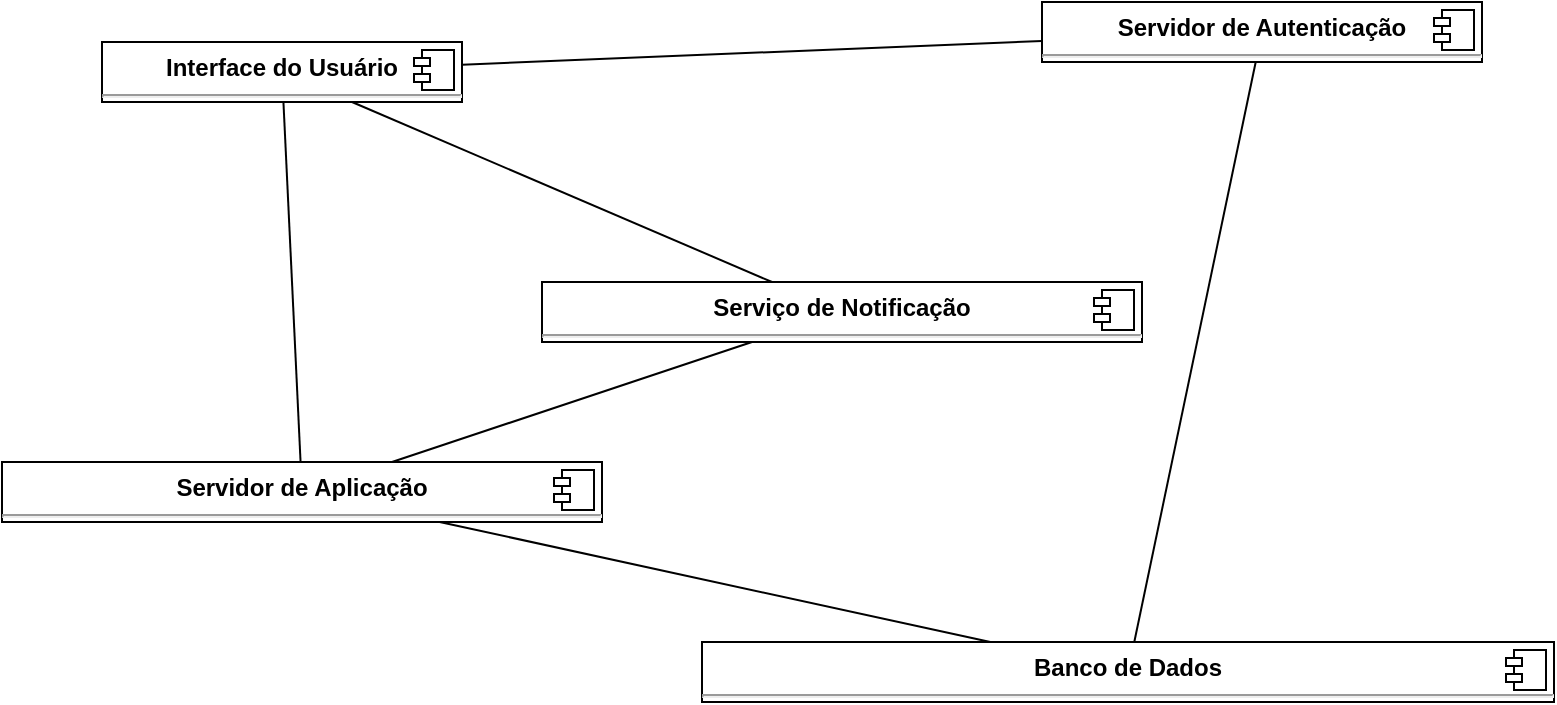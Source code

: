 <mxfile version="21.8.1" type="google">
  <diagram name="Página-1" id="-vGyC4DIGq6Al4wwbThD">
    <mxGraphModel grid="1" page="1" gridSize="10" guides="1" tooltips="1" connect="1" arrows="1" fold="1" pageScale="1" pageWidth="827" pageHeight="1169" math="0" shadow="0">
      <root>
        <mxCell id="0" />
        <mxCell id="1" parent="0" />
        <mxCell id="nMuoI97ZilC9JfcWumBD-1" value="&lt;p style=&quot;margin:0px;margin-top:6px;text-align:center;&quot;&gt;&lt;b&gt;Interface do Usuário&lt;/b&gt;&lt;/p&gt;&lt;hr&gt;&lt;p style=&quot;margin:0px;margin-left:8px;&quot;&gt;Login do Paciente&lt;/p&gt;&lt;p style=&quot;margin:0px;margin-left:8px;&quot;&gt;Login do Funcionário&lt;/p&gt;" style="align=left;overflow=fill;html=1;dropTarget=0;whiteSpace=wrap;" vertex="1" parent="1">
          <mxGeometry x="80" y="110" width="180" height="30" as="geometry" />
        </mxCell>
        <mxCell id="nMuoI97ZilC9JfcWumBD-2" value="" style="shape=component;jettyWidth=8;jettyHeight=4;" vertex="1" parent="nMuoI97ZilC9JfcWumBD-1">
          <mxGeometry x="1" width="20" height="20" relative="1" as="geometry">
            <mxPoint x="-24" y="4" as="offset" />
          </mxGeometry>
        </mxCell>
        <mxCell id="nMuoI97ZilC9JfcWumBD-4" value="&lt;p style=&quot;margin:0px;margin-top:6px;text-align:center;&quot;&gt;&lt;b&gt;Servidor de Aplicação&lt;/b&gt;&lt;br&gt;&lt;/p&gt;&lt;hr&gt;&lt;p style=&quot;border-color: var(--border-color); margin: 0px 0px 0px 8px;&quot;&gt;Gerenciamento da Fila de Pacientes&lt;/p&gt;&lt;p style=&quot;border-color: var(--border-color); margin: 0px 0px 0px 8px;&quot;&gt;Gerenciamento da Triagem e Atendimento&lt;/p&gt;&lt;p style=&quot;border-color: var(--border-color); margin: 0px 0px 0px 8px;&quot;&gt;Gerenciamento da Medicação, Internação e Exames&lt;/p&gt;&lt;div&gt;&lt;br&gt;&lt;/div&gt;" style="align=left;overflow=fill;html=1;dropTarget=0;whiteSpace=wrap;" vertex="1" parent="1">
          <mxGeometry x="30" y="320" width="300" height="30" as="geometry" />
        </mxCell>
        <mxCell id="nMuoI97ZilC9JfcWumBD-5" value="" style="shape=component;jettyWidth=8;jettyHeight=4;" vertex="1" parent="nMuoI97ZilC9JfcWumBD-4">
          <mxGeometry x="1" width="20" height="20" relative="1" as="geometry">
            <mxPoint x="-24" y="4" as="offset" />
          </mxGeometry>
        </mxCell>
        <mxCell id="nMuoI97ZilC9JfcWumBD-6" value="&lt;p style=&quot;margin:0px;margin-top:6px;text-align:center;&quot;&gt;&lt;b&gt;Banco de Dados&lt;/b&gt;&lt;br&gt;&lt;/p&gt;&lt;hr&gt;&lt;p style=&quot;margin:0px;margin-left:8px;&quot;&gt;Dados dos Pacientes&lt;/p&gt;&lt;p style=&quot;margin:0px;margin-left:8px;&quot;&gt;Dados dos Funcionários&lt;/p&gt;&lt;p style=&quot;margin:0px;margin-left:8px;&quot;&gt;Dados da Fila, Triagem, Atendimento,&amp;nbsp; Medicação, Internação e Exames&lt;/p&gt;" style="align=left;overflow=fill;html=1;dropTarget=0;whiteSpace=wrap;" vertex="1" parent="1">
          <mxGeometry x="380" y="410" width="426" height="30" as="geometry" />
        </mxCell>
        <mxCell id="nMuoI97ZilC9JfcWumBD-7" value="" style="shape=component;jettyWidth=8;jettyHeight=4;" vertex="1" parent="nMuoI97ZilC9JfcWumBD-6">
          <mxGeometry x="1" width="20" height="20" relative="1" as="geometry">
            <mxPoint x="-24" y="4" as="offset" />
          </mxGeometry>
        </mxCell>
        <mxCell id="nMuoI97ZilC9JfcWumBD-8" value="&lt;p style=&quot;margin:0px;margin-top:6px;text-align:center;&quot;&gt;&lt;b&gt;Servidor de Autenticação&lt;/b&gt;&lt;/p&gt;&lt;hr&gt;&lt;p style=&quot;margin:0px;margin-left:8px;&quot;&gt;Verificação de Login do Paciente&lt;/p&gt;&lt;p style=&quot;margin:0px;margin-left:8px;&quot;&gt;Verificação de Login do Funcionário&lt;/p&gt;" style="align=left;overflow=fill;html=1;dropTarget=0;whiteSpace=wrap;" vertex="1" parent="1">
          <mxGeometry x="550" y="90" width="220" height="30" as="geometry" />
        </mxCell>
        <mxCell id="nMuoI97ZilC9JfcWumBD-9" value="" style="shape=component;jettyWidth=8;jettyHeight=4;" vertex="1" parent="nMuoI97ZilC9JfcWumBD-8">
          <mxGeometry x="1" width="20" height="20" relative="1" as="geometry">
            <mxPoint x="-24" y="4" as="offset" />
          </mxGeometry>
        </mxCell>
        <mxCell id="nMuoI97ZilC9JfcWumBD-10" value="&lt;p style=&quot;margin:0px;margin-top:6px;text-align:center;&quot;&gt;&lt;b&gt;Serviço de Notificação&lt;/b&gt;&lt;br&gt;&lt;/p&gt;&lt;hr&gt;&lt;p style=&quot;border-color: var(--border-color); margin: 0px 0px 0px 8px;&quot;&gt;Notificações para os Pacientes&lt;/p&gt;&lt;div&gt;&lt;br&gt;&lt;/div&gt;&lt;div&gt;&lt;br&gt;&lt;/div&gt;" style="align=left;overflow=fill;html=1;dropTarget=0;whiteSpace=wrap;" vertex="1" parent="1">
          <mxGeometry x="300" y="230" width="300" height="30" as="geometry" />
        </mxCell>
        <mxCell id="nMuoI97ZilC9JfcWumBD-11" value="" style="shape=component;jettyWidth=8;jettyHeight=4;" vertex="1" parent="nMuoI97ZilC9JfcWumBD-10">
          <mxGeometry x="1" width="20" height="20" relative="1" as="geometry">
            <mxPoint x="-24" y="4" as="offset" />
          </mxGeometry>
        </mxCell>
        <mxCell id="nMuoI97ZilC9JfcWumBD-13" value="" style="endArrow=none;html=1;rounded=0;" edge="1" parent="1" source="nMuoI97ZilC9JfcWumBD-1" target="nMuoI97ZilC9JfcWumBD-8">
          <mxGeometry width="50" height="50" relative="1" as="geometry">
            <mxPoint x="320" y="280" as="sourcePoint" />
            <mxPoint x="370" y="230" as="targetPoint" />
          </mxGeometry>
        </mxCell>
        <mxCell id="nMuoI97ZilC9JfcWumBD-14" value="" style="endArrow=none;html=1;rounded=0;" edge="1" parent="1" source="nMuoI97ZilC9JfcWumBD-1" target="nMuoI97ZilC9JfcWumBD-4">
          <mxGeometry width="50" height="50" relative="1" as="geometry">
            <mxPoint x="270" y="155" as="sourcePoint" />
            <mxPoint x="410" y="155" as="targetPoint" />
          </mxGeometry>
        </mxCell>
        <mxCell id="nMuoI97ZilC9JfcWumBD-15" value="" style="endArrow=none;html=1;rounded=0;" edge="1" parent="1" source="nMuoI97ZilC9JfcWumBD-1" target="nMuoI97ZilC9JfcWumBD-10">
          <mxGeometry width="50" height="50" relative="1" as="geometry">
            <mxPoint x="188" y="190" as="sourcePoint" />
            <mxPoint x="210" y="290" as="targetPoint" />
          </mxGeometry>
        </mxCell>
        <mxCell id="nMuoI97ZilC9JfcWumBD-16" value="" style="endArrow=none;html=1;rounded=0;" edge="1" parent="1" source="nMuoI97ZilC9JfcWumBD-6" target="nMuoI97ZilC9JfcWumBD-8">
          <mxGeometry width="50" height="50" relative="1" as="geometry">
            <mxPoint x="320" y="280" as="sourcePoint" />
            <mxPoint x="370" y="230" as="targetPoint" />
          </mxGeometry>
        </mxCell>
        <mxCell id="nMuoI97ZilC9JfcWumBD-17" value="" style="endArrow=none;html=1;rounded=0;" edge="1" parent="1" source="nMuoI97ZilC9JfcWumBD-4" target="nMuoI97ZilC9JfcWumBD-6">
          <mxGeometry width="50" height="50" relative="1" as="geometry">
            <mxPoint x="320" y="280" as="sourcePoint" />
            <mxPoint x="370" y="230" as="targetPoint" />
          </mxGeometry>
        </mxCell>
        <mxCell id="nMuoI97ZilC9JfcWumBD-18" value="" style="endArrow=none;html=1;rounded=0;" edge="1" parent="1" source="nMuoI97ZilC9JfcWumBD-4" target="nMuoI97ZilC9JfcWumBD-10">
          <mxGeometry width="50" height="50" relative="1" as="geometry">
            <mxPoint x="320" y="380" as="sourcePoint" />
            <mxPoint x="454" y="440" as="targetPoint" />
          </mxGeometry>
        </mxCell>
      </root>
    </mxGraphModel>
  </diagram>
</mxfile>
